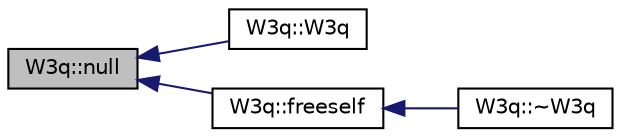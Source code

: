 digraph "W3q::null"
{
  edge [fontname="Helvetica",fontsize="10",labelfontname="Helvetica",labelfontsize="10"];
  node [fontname="Helvetica",fontsize="10",shape=record];
  rankdir="LR";
  Node191 [label="W3q::null",height=0.2,width=0.4,color="black", fillcolor="grey75", style="filled", fontcolor="black"];
  Node191 -> Node192 [dir="back",color="midnightblue",fontsize="10",style="solid",fontname="Helvetica"];
  Node192 [label="W3q::W3q",height=0.2,width=0.4,color="black", fillcolor="white", style="filled",URL="$de/d2c/class_w3q.html#a768356f42fe34c262de0e25c32674aba"];
  Node191 -> Node193 [dir="back",color="midnightblue",fontsize="10",style="solid",fontname="Helvetica"];
  Node193 [label="W3q::freeself",height=0.2,width=0.4,color="black", fillcolor="white", style="filled",URL="$de/d2c/class_w3q.html#a66437e3cf668d4de4a6661f444fd3d77"];
  Node193 -> Node194 [dir="back",color="midnightblue",fontsize="10",style="solid",fontname="Helvetica"];
  Node194 [label="W3q::~W3q",height=0.2,width=0.4,color="black", fillcolor="white", style="filled",URL="$de/d2c/class_w3q.html#a102f1c2912d727fe5251530c905afa38"];
}
